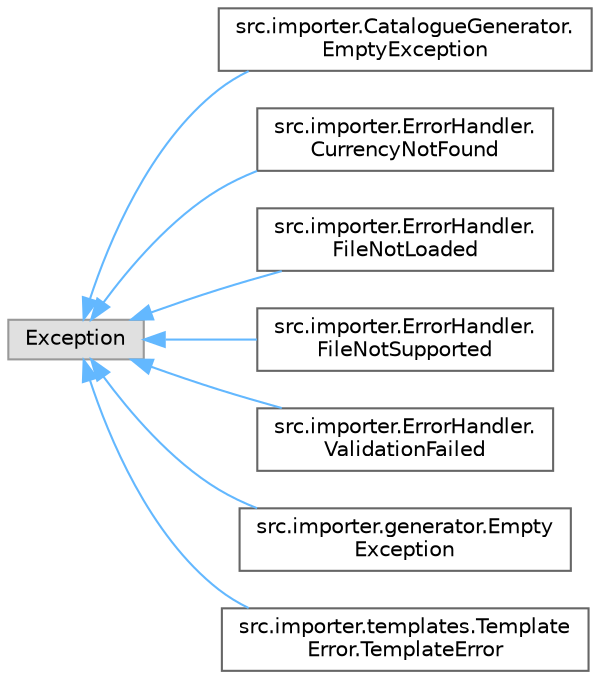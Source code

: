 digraph "Graphical Class Hierarchy"
{
 // LATEX_PDF_SIZE
  bgcolor="transparent";
  edge [fontname=Helvetica,fontsize=10,labelfontname=Helvetica,labelfontsize=10];
  node [fontname=Helvetica,fontsize=10,shape=box,height=0.2,width=0.4];
  rankdir="LR";
  Node0 [id="Node000000",label="Exception",height=0.2,width=0.4,color="grey60", fillcolor="#E0E0E0", style="filled",tooltip=" "];
  Node0 -> Node1 [id="edge1_Node000000_Node000001",dir="back",color="steelblue1",style="solid",tooltip=" "];
  Node1 [id="Node000001",label="src.importer.CatalogueGenerator.\lEmptyException",height=0.2,width=0.4,color="grey40", fillcolor="white", style="filled",URL="$classsrc_1_1importer_1_1_catalogue_generator_1_1_empty_exception.html",tooltip=" "];
  Node0 -> Node2 [id="edge2_Node000000_Node000002",dir="back",color="steelblue1",style="solid",tooltip=" "];
  Node2 [id="Node000002",label="src.importer.ErrorHandler.\lCurrencyNotFound",height=0.2,width=0.4,color="grey40", fillcolor="white", style="filled",URL="$classsrc_1_1importer_1_1_error_handler_1_1_currency_not_found.html",tooltip=" "];
  Node0 -> Node3 [id="edge3_Node000000_Node000003",dir="back",color="steelblue1",style="solid",tooltip=" "];
  Node3 [id="Node000003",label="src.importer.ErrorHandler.\lFileNotLoaded",height=0.2,width=0.4,color="grey40", fillcolor="white", style="filled",URL="$classsrc_1_1importer_1_1_error_handler_1_1_file_not_loaded.html",tooltip=" "];
  Node0 -> Node4 [id="edge4_Node000000_Node000004",dir="back",color="steelblue1",style="solid",tooltip=" "];
  Node4 [id="Node000004",label="src.importer.ErrorHandler.\lFileNotSupported",height=0.2,width=0.4,color="grey40", fillcolor="white", style="filled",URL="$classsrc_1_1importer_1_1_error_handler_1_1_file_not_supported.html",tooltip=" "];
  Node0 -> Node5 [id="edge5_Node000000_Node000005",dir="back",color="steelblue1",style="solid",tooltip=" "];
  Node5 [id="Node000005",label="src.importer.ErrorHandler.\lValidationFailed",height=0.2,width=0.4,color="grey40", fillcolor="white", style="filled",URL="$classsrc_1_1importer_1_1_error_handler_1_1_validation_failed.html",tooltip=" "];
  Node0 -> Node6 [id="edge6_Node000000_Node000006",dir="back",color="steelblue1",style="solid",tooltip=" "];
  Node6 [id="Node000006",label="src.importer.generator.Empty\lException",height=0.2,width=0.4,color="grey40", fillcolor="white", style="filled",URL="$classsrc_1_1importer_1_1generator_1_1_empty_exception.html",tooltip=" "];
  Node0 -> Node7 [id="edge7_Node000000_Node000007",dir="back",color="steelblue1",style="solid",tooltip=" "];
  Node7 [id="Node000007",label="src.importer.templates.Template\lError.TemplateError",height=0.2,width=0.4,color="grey40", fillcolor="white", style="filled",URL="$classsrc_1_1importer_1_1templates_1_1_template_error_1_1_template_error.html",tooltip=" "];
}
